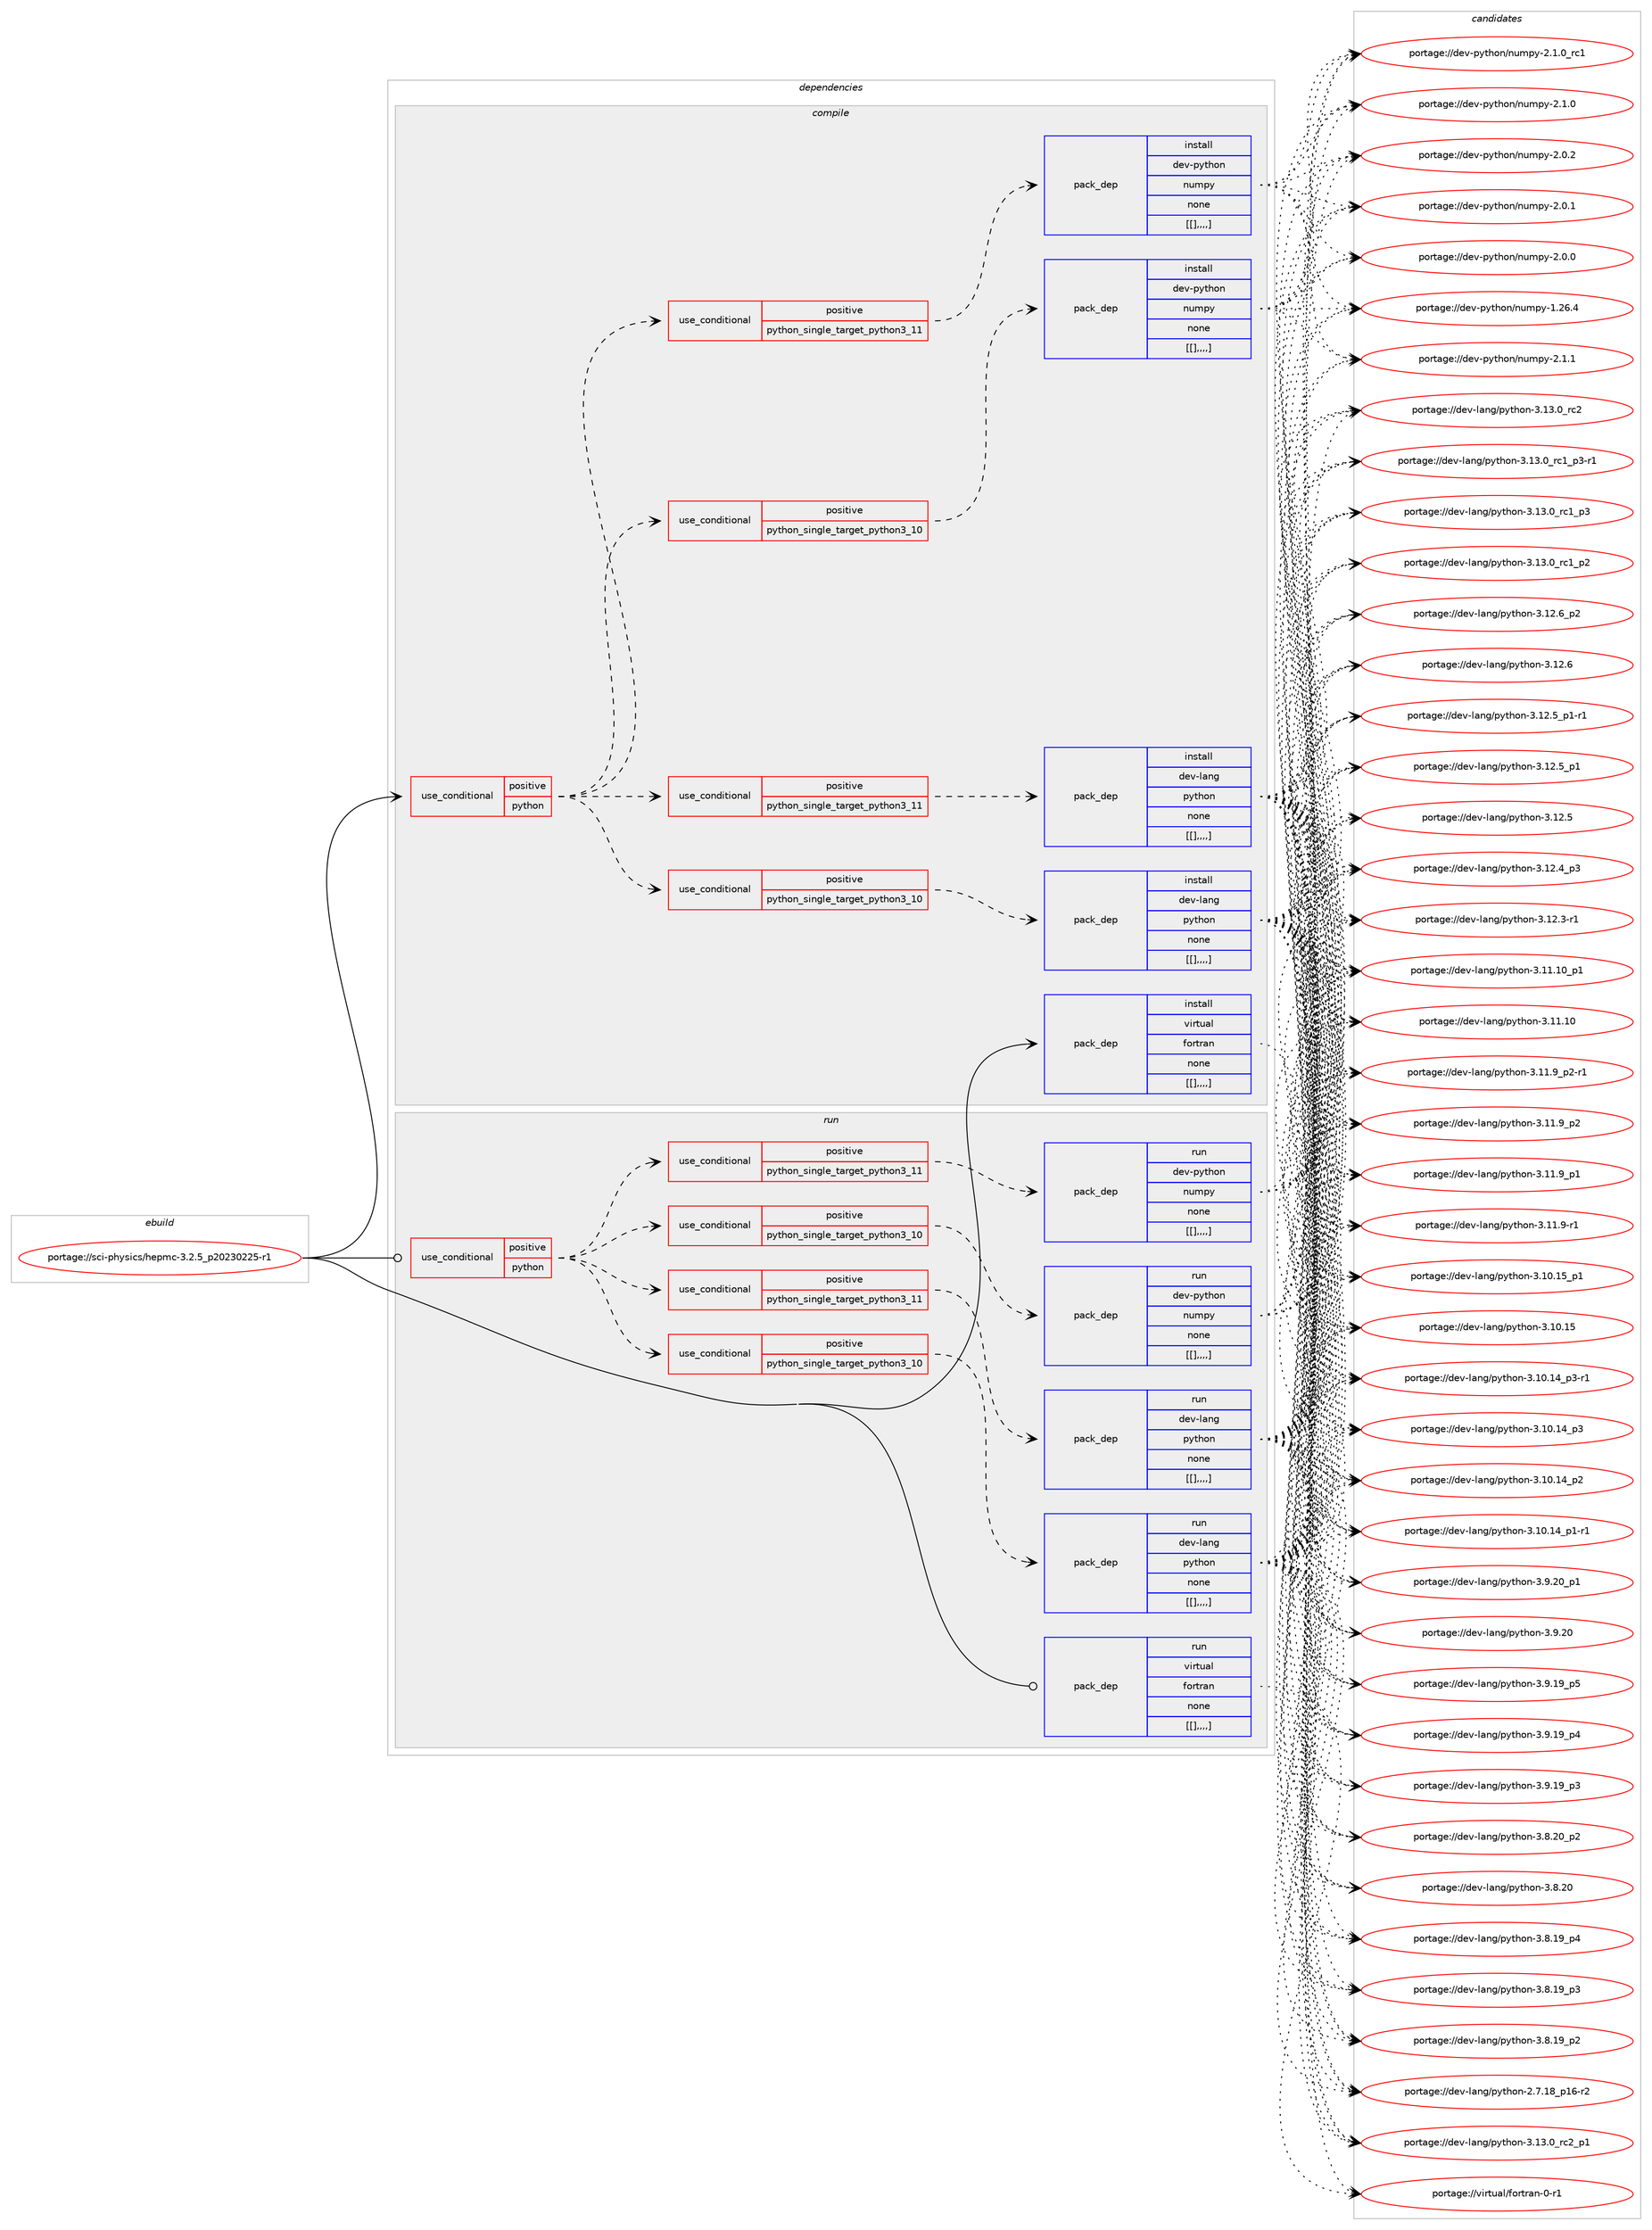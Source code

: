 digraph prolog {

# *************
# Graph options
# *************

newrank=true;
concentrate=true;
compound=true;
graph [rankdir=LR,fontname=Helvetica,fontsize=10,ranksep=1.5];#, ranksep=2.5, nodesep=0.2];
edge  [arrowhead=vee];
node  [fontname=Helvetica,fontsize=10];

# **********
# The ebuild
# **********

subgraph cluster_leftcol {
color=gray;
label=<<i>ebuild</i>>;
id [label="portage://sci-physics/hepmc-3.2.5_p20230225-r1", color=red, width=4, href="../sci-physics/hepmc-3.2.5_p20230225-r1.svg"];
}

# ****************
# The dependencies
# ****************

subgraph cluster_midcol {
color=gray;
label=<<i>dependencies</i>>;
subgraph cluster_compile {
fillcolor="#eeeeee";
style=filled;
label=<<i>compile</i>>;
subgraph cond112776 {
dependency420833 [label=<<TABLE BORDER="0" CELLBORDER="1" CELLSPACING="0" CELLPADDING="4"><TR><TD ROWSPAN="3" CELLPADDING="10">use_conditional</TD></TR><TR><TD>positive</TD></TR><TR><TD>python</TD></TR></TABLE>>, shape=none, color=red];
subgraph cond112777 {
dependency420834 [label=<<TABLE BORDER="0" CELLBORDER="1" CELLSPACING="0" CELLPADDING="4"><TR><TD ROWSPAN="3" CELLPADDING="10">use_conditional</TD></TR><TR><TD>positive</TD></TR><TR><TD>python_single_target_python3_10</TD></TR></TABLE>>, shape=none, color=red];
subgraph pack305135 {
dependency420835 [label=<<TABLE BORDER="0" CELLBORDER="1" CELLSPACING="0" CELLPADDING="4" WIDTH="220"><TR><TD ROWSPAN="6" CELLPADDING="30">pack_dep</TD></TR><TR><TD WIDTH="110">install</TD></TR><TR><TD>dev-lang</TD></TR><TR><TD>python</TD></TR><TR><TD>none</TD></TR><TR><TD>[[],,,,]</TD></TR></TABLE>>, shape=none, color=blue];
}
dependency420834:e -> dependency420835:w [weight=20,style="dashed",arrowhead="vee"];
}
dependency420833:e -> dependency420834:w [weight=20,style="dashed",arrowhead="vee"];
subgraph cond112778 {
dependency420836 [label=<<TABLE BORDER="0" CELLBORDER="1" CELLSPACING="0" CELLPADDING="4"><TR><TD ROWSPAN="3" CELLPADDING="10">use_conditional</TD></TR><TR><TD>positive</TD></TR><TR><TD>python_single_target_python3_11</TD></TR></TABLE>>, shape=none, color=red];
subgraph pack305136 {
dependency420837 [label=<<TABLE BORDER="0" CELLBORDER="1" CELLSPACING="0" CELLPADDING="4" WIDTH="220"><TR><TD ROWSPAN="6" CELLPADDING="30">pack_dep</TD></TR><TR><TD WIDTH="110">install</TD></TR><TR><TD>dev-lang</TD></TR><TR><TD>python</TD></TR><TR><TD>none</TD></TR><TR><TD>[[],,,,]</TD></TR></TABLE>>, shape=none, color=blue];
}
dependency420836:e -> dependency420837:w [weight=20,style="dashed",arrowhead="vee"];
}
dependency420833:e -> dependency420836:w [weight=20,style="dashed",arrowhead="vee"];
subgraph cond112779 {
dependency420838 [label=<<TABLE BORDER="0" CELLBORDER="1" CELLSPACING="0" CELLPADDING="4"><TR><TD ROWSPAN="3" CELLPADDING="10">use_conditional</TD></TR><TR><TD>positive</TD></TR><TR><TD>python_single_target_python3_10</TD></TR></TABLE>>, shape=none, color=red];
subgraph pack305137 {
dependency420839 [label=<<TABLE BORDER="0" CELLBORDER="1" CELLSPACING="0" CELLPADDING="4" WIDTH="220"><TR><TD ROWSPAN="6" CELLPADDING="30">pack_dep</TD></TR><TR><TD WIDTH="110">install</TD></TR><TR><TD>dev-python</TD></TR><TR><TD>numpy</TD></TR><TR><TD>none</TD></TR><TR><TD>[[],,,,]</TD></TR></TABLE>>, shape=none, color=blue];
}
dependency420838:e -> dependency420839:w [weight=20,style="dashed",arrowhead="vee"];
}
dependency420833:e -> dependency420838:w [weight=20,style="dashed",arrowhead="vee"];
subgraph cond112780 {
dependency420840 [label=<<TABLE BORDER="0" CELLBORDER="1" CELLSPACING="0" CELLPADDING="4"><TR><TD ROWSPAN="3" CELLPADDING="10">use_conditional</TD></TR><TR><TD>positive</TD></TR><TR><TD>python_single_target_python3_11</TD></TR></TABLE>>, shape=none, color=red];
subgraph pack305138 {
dependency420841 [label=<<TABLE BORDER="0" CELLBORDER="1" CELLSPACING="0" CELLPADDING="4" WIDTH="220"><TR><TD ROWSPAN="6" CELLPADDING="30">pack_dep</TD></TR><TR><TD WIDTH="110">install</TD></TR><TR><TD>dev-python</TD></TR><TR><TD>numpy</TD></TR><TR><TD>none</TD></TR><TR><TD>[[],,,,]</TD></TR></TABLE>>, shape=none, color=blue];
}
dependency420840:e -> dependency420841:w [weight=20,style="dashed",arrowhead="vee"];
}
dependency420833:e -> dependency420840:w [weight=20,style="dashed",arrowhead="vee"];
}
id:e -> dependency420833:w [weight=20,style="solid",arrowhead="vee"];
subgraph pack305139 {
dependency420842 [label=<<TABLE BORDER="0" CELLBORDER="1" CELLSPACING="0" CELLPADDING="4" WIDTH="220"><TR><TD ROWSPAN="6" CELLPADDING="30">pack_dep</TD></TR><TR><TD WIDTH="110">install</TD></TR><TR><TD>virtual</TD></TR><TR><TD>fortran</TD></TR><TR><TD>none</TD></TR><TR><TD>[[],,,,]</TD></TR></TABLE>>, shape=none, color=blue];
}
id:e -> dependency420842:w [weight=20,style="solid",arrowhead="vee"];
}
subgraph cluster_compileandrun {
fillcolor="#eeeeee";
style=filled;
label=<<i>compile and run</i>>;
}
subgraph cluster_run {
fillcolor="#eeeeee";
style=filled;
label=<<i>run</i>>;
subgraph cond112781 {
dependency420843 [label=<<TABLE BORDER="0" CELLBORDER="1" CELLSPACING="0" CELLPADDING="4"><TR><TD ROWSPAN="3" CELLPADDING="10">use_conditional</TD></TR><TR><TD>positive</TD></TR><TR><TD>python</TD></TR></TABLE>>, shape=none, color=red];
subgraph cond112782 {
dependency420844 [label=<<TABLE BORDER="0" CELLBORDER="1" CELLSPACING="0" CELLPADDING="4"><TR><TD ROWSPAN="3" CELLPADDING="10">use_conditional</TD></TR><TR><TD>positive</TD></TR><TR><TD>python_single_target_python3_10</TD></TR></TABLE>>, shape=none, color=red];
subgraph pack305140 {
dependency420845 [label=<<TABLE BORDER="0" CELLBORDER="1" CELLSPACING="0" CELLPADDING="4" WIDTH="220"><TR><TD ROWSPAN="6" CELLPADDING="30">pack_dep</TD></TR><TR><TD WIDTH="110">run</TD></TR><TR><TD>dev-lang</TD></TR><TR><TD>python</TD></TR><TR><TD>none</TD></TR><TR><TD>[[],,,,]</TD></TR></TABLE>>, shape=none, color=blue];
}
dependency420844:e -> dependency420845:w [weight=20,style="dashed",arrowhead="vee"];
}
dependency420843:e -> dependency420844:w [weight=20,style="dashed",arrowhead="vee"];
subgraph cond112783 {
dependency420846 [label=<<TABLE BORDER="0" CELLBORDER="1" CELLSPACING="0" CELLPADDING="4"><TR><TD ROWSPAN="3" CELLPADDING="10">use_conditional</TD></TR><TR><TD>positive</TD></TR><TR><TD>python_single_target_python3_11</TD></TR></TABLE>>, shape=none, color=red];
subgraph pack305141 {
dependency420847 [label=<<TABLE BORDER="0" CELLBORDER="1" CELLSPACING="0" CELLPADDING="4" WIDTH="220"><TR><TD ROWSPAN="6" CELLPADDING="30">pack_dep</TD></TR><TR><TD WIDTH="110">run</TD></TR><TR><TD>dev-lang</TD></TR><TR><TD>python</TD></TR><TR><TD>none</TD></TR><TR><TD>[[],,,,]</TD></TR></TABLE>>, shape=none, color=blue];
}
dependency420846:e -> dependency420847:w [weight=20,style="dashed",arrowhead="vee"];
}
dependency420843:e -> dependency420846:w [weight=20,style="dashed",arrowhead="vee"];
subgraph cond112784 {
dependency420848 [label=<<TABLE BORDER="0" CELLBORDER="1" CELLSPACING="0" CELLPADDING="4"><TR><TD ROWSPAN="3" CELLPADDING="10">use_conditional</TD></TR><TR><TD>positive</TD></TR><TR><TD>python_single_target_python3_10</TD></TR></TABLE>>, shape=none, color=red];
subgraph pack305142 {
dependency420849 [label=<<TABLE BORDER="0" CELLBORDER="1" CELLSPACING="0" CELLPADDING="4" WIDTH="220"><TR><TD ROWSPAN="6" CELLPADDING="30">pack_dep</TD></TR><TR><TD WIDTH="110">run</TD></TR><TR><TD>dev-python</TD></TR><TR><TD>numpy</TD></TR><TR><TD>none</TD></TR><TR><TD>[[],,,,]</TD></TR></TABLE>>, shape=none, color=blue];
}
dependency420848:e -> dependency420849:w [weight=20,style="dashed",arrowhead="vee"];
}
dependency420843:e -> dependency420848:w [weight=20,style="dashed",arrowhead="vee"];
subgraph cond112785 {
dependency420850 [label=<<TABLE BORDER="0" CELLBORDER="1" CELLSPACING="0" CELLPADDING="4"><TR><TD ROWSPAN="3" CELLPADDING="10">use_conditional</TD></TR><TR><TD>positive</TD></TR><TR><TD>python_single_target_python3_11</TD></TR></TABLE>>, shape=none, color=red];
subgraph pack305143 {
dependency420851 [label=<<TABLE BORDER="0" CELLBORDER="1" CELLSPACING="0" CELLPADDING="4" WIDTH="220"><TR><TD ROWSPAN="6" CELLPADDING="30">pack_dep</TD></TR><TR><TD WIDTH="110">run</TD></TR><TR><TD>dev-python</TD></TR><TR><TD>numpy</TD></TR><TR><TD>none</TD></TR><TR><TD>[[],,,,]</TD></TR></TABLE>>, shape=none, color=blue];
}
dependency420850:e -> dependency420851:w [weight=20,style="dashed",arrowhead="vee"];
}
dependency420843:e -> dependency420850:w [weight=20,style="dashed",arrowhead="vee"];
}
id:e -> dependency420843:w [weight=20,style="solid",arrowhead="odot"];
subgraph pack305144 {
dependency420852 [label=<<TABLE BORDER="0" CELLBORDER="1" CELLSPACING="0" CELLPADDING="4" WIDTH="220"><TR><TD ROWSPAN="6" CELLPADDING="30">pack_dep</TD></TR><TR><TD WIDTH="110">run</TD></TR><TR><TD>virtual</TD></TR><TR><TD>fortran</TD></TR><TR><TD>none</TD></TR><TR><TD>[[],,,,]</TD></TR></TABLE>>, shape=none, color=blue];
}
id:e -> dependency420852:w [weight=20,style="solid",arrowhead="odot"];
}
}

# **************
# The candidates
# **************

subgraph cluster_choices {
rank=same;
color=gray;
label=<<i>candidates</i>>;

subgraph choice305135 {
color=black;
nodesep=1;
choice100101118451089711010347112121116104111110455146495146489511499509511249 [label="portage://dev-lang/python-3.13.0_rc2_p1", color=red, width=4,href="../dev-lang/python-3.13.0_rc2_p1.svg"];
choice10010111845108971101034711212111610411111045514649514648951149950 [label="portage://dev-lang/python-3.13.0_rc2", color=red, width=4,href="../dev-lang/python-3.13.0_rc2.svg"];
choice1001011184510897110103471121211161041111104551464951464895114994995112514511449 [label="portage://dev-lang/python-3.13.0_rc1_p3-r1", color=red, width=4,href="../dev-lang/python-3.13.0_rc1_p3-r1.svg"];
choice100101118451089711010347112121116104111110455146495146489511499499511251 [label="portage://dev-lang/python-3.13.0_rc1_p3", color=red, width=4,href="../dev-lang/python-3.13.0_rc1_p3.svg"];
choice100101118451089711010347112121116104111110455146495146489511499499511250 [label="portage://dev-lang/python-3.13.0_rc1_p2", color=red, width=4,href="../dev-lang/python-3.13.0_rc1_p2.svg"];
choice100101118451089711010347112121116104111110455146495046549511250 [label="portage://dev-lang/python-3.12.6_p2", color=red, width=4,href="../dev-lang/python-3.12.6_p2.svg"];
choice10010111845108971101034711212111610411111045514649504654 [label="portage://dev-lang/python-3.12.6", color=red, width=4,href="../dev-lang/python-3.12.6.svg"];
choice1001011184510897110103471121211161041111104551464950465395112494511449 [label="portage://dev-lang/python-3.12.5_p1-r1", color=red, width=4,href="../dev-lang/python-3.12.5_p1-r1.svg"];
choice100101118451089711010347112121116104111110455146495046539511249 [label="portage://dev-lang/python-3.12.5_p1", color=red, width=4,href="../dev-lang/python-3.12.5_p1.svg"];
choice10010111845108971101034711212111610411111045514649504653 [label="portage://dev-lang/python-3.12.5", color=red, width=4,href="../dev-lang/python-3.12.5.svg"];
choice100101118451089711010347112121116104111110455146495046529511251 [label="portage://dev-lang/python-3.12.4_p3", color=red, width=4,href="../dev-lang/python-3.12.4_p3.svg"];
choice100101118451089711010347112121116104111110455146495046514511449 [label="portage://dev-lang/python-3.12.3-r1", color=red, width=4,href="../dev-lang/python-3.12.3-r1.svg"];
choice10010111845108971101034711212111610411111045514649494649489511249 [label="portage://dev-lang/python-3.11.10_p1", color=red, width=4,href="../dev-lang/python-3.11.10_p1.svg"];
choice1001011184510897110103471121211161041111104551464949464948 [label="portage://dev-lang/python-3.11.10", color=red, width=4,href="../dev-lang/python-3.11.10.svg"];
choice1001011184510897110103471121211161041111104551464949465795112504511449 [label="portage://dev-lang/python-3.11.9_p2-r1", color=red, width=4,href="../dev-lang/python-3.11.9_p2-r1.svg"];
choice100101118451089711010347112121116104111110455146494946579511250 [label="portage://dev-lang/python-3.11.9_p2", color=red, width=4,href="../dev-lang/python-3.11.9_p2.svg"];
choice100101118451089711010347112121116104111110455146494946579511249 [label="portage://dev-lang/python-3.11.9_p1", color=red, width=4,href="../dev-lang/python-3.11.9_p1.svg"];
choice100101118451089711010347112121116104111110455146494946574511449 [label="portage://dev-lang/python-3.11.9-r1", color=red, width=4,href="../dev-lang/python-3.11.9-r1.svg"];
choice10010111845108971101034711212111610411111045514649484649539511249 [label="portage://dev-lang/python-3.10.15_p1", color=red, width=4,href="../dev-lang/python-3.10.15_p1.svg"];
choice1001011184510897110103471121211161041111104551464948464953 [label="portage://dev-lang/python-3.10.15", color=red, width=4,href="../dev-lang/python-3.10.15.svg"];
choice100101118451089711010347112121116104111110455146494846495295112514511449 [label="portage://dev-lang/python-3.10.14_p3-r1", color=red, width=4,href="../dev-lang/python-3.10.14_p3-r1.svg"];
choice10010111845108971101034711212111610411111045514649484649529511251 [label="portage://dev-lang/python-3.10.14_p3", color=red, width=4,href="../dev-lang/python-3.10.14_p3.svg"];
choice10010111845108971101034711212111610411111045514649484649529511250 [label="portage://dev-lang/python-3.10.14_p2", color=red, width=4,href="../dev-lang/python-3.10.14_p2.svg"];
choice100101118451089711010347112121116104111110455146494846495295112494511449 [label="portage://dev-lang/python-3.10.14_p1-r1", color=red, width=4,href="../dev-lang/python-3.10.14_p1-r1.svg"];
choice100101118451089711010347112121116104111110455146574650489511249 [label="portage://dev-lang/python-3.9.20_p1", color=red, width=4,href="../dev-lang/python-3.9.20_p1.svg"];
choice10010111845108971101034711212111610411111045514657465048 [label="portage://dev-lang/python-3.9.20", color=red, width=4,href="../dev-lang/python-3.9.20.svg"];
choice100101118451089711010347112121116104111110455146574649579511253 [label="portage://dev-lang/python-3.9.19_p5", color=red, width=4,href="../dev-lang/python-3.9.19_p5.svg"];
choice100101118451089711010347112121116104111110455146574649579511252 [label="portage://dev-lang/python-3.9.19_p4", color=red, width=4,href="../dev-lang/python-3.9.19_p4.svg"];
choice100101118451089711010347112121116104111110455146574649579511251 [label="portage://dev-lang/python-3.9.19_p3", color=red, width=4,href="../dev-lang/python-3.9.19_p3.svg"];
choice100101118451089711010347112121116104111110455146564650489511250 [label="portage://dev-lang/python-3.8.20_p2", color=red, width=4,href="../dev-lang/python-3.8.20_p2.svg"];
choice10010111845108971101034711212111610411111045514656465048 [label="portage://dev-lang/python-3.8.20", color=red, width=4,href="../dev-lang/python-3.8.20.svg"];
choice100101118451089711010347112121116104111110455146564649579511252 [label="portage://dev-lang/python-3.8.19_p4", color=red, width=4,href="../dev-lang/python-3.8.19_p4.svg"];
choice100101118451089711010347112121116104111110455146564649579511251 [label="portage://dev-lang/python-3.8.19_p3", color=red, width=4,href="../dev-lang/python-3.8.19_p3.svg"];
choice100101118451089711010347112121116104111110455146564649579511250 [label="portage://dev-lang/python-3.8.19_p2", color=red, width=4,href="../dev-lang/python-3.8.19_p2.svg"];
choice100101118451089711010347112121116104111110455046554649569511249544511450 [label="portage://dev-lang/python-2.7.18_p16-r2", color=red, width=4,href="../dev-lang/python-2.7.18_p16-r2.svg"];
dependency420835:e -> choice100101118451089711010347112121116104111110455146495146489511499509511249:w [style=dotted,weight="100"];
dependency420835:e -> choice10010111845108971101034711212111610411111045514649514648951149950:w [style=dotted,weight="100"];
dependency420835:e -> choice1001011184510897110103471121211161041111104551464951464895114994995112514511449:w [style=dotted,weight="100"];
dependency420835:e -> choice100101118451089711010347112121116104111110455146495146489511499499511251:w [style=dotted,weight="100"];
dependency420835:e -> choice100101118451089711010347112121116104111110455146495146489511499499511250:w [style=dotted,weight="100"];
dependency420835:e -> choice100101118451089711010347112121116104111110455146495046549511250:w [style=dotted,weight="100"];
dependency420835:e -> choice10010111845108971101034711212111610411111045514649504654:w [style=dotted,weight="100"];
dependency420835:e -> choice1001011184510897110103471121211161041111104551464950465395112494511449:w [style=dotted,weight="100"];
dependency420835:e -> choice100101118451089711010347112121116104111110455146495046539511249:w [style=dotted,weight="100"];
dependency420835:e -> choice10010111845108971101034711212111610411111045514649504653:w [style=dotted,weight="100"];
dependency420835:e -> choice100101118451089711010347112121116104111110455146495046529511251:w [style=dotted,weight="100"];
dependency420835:e -> choice100101118451089711010347112121116104111110455146495046514511449:w [style=dotted,weight="100"];
dependency420835:e -> choice10010111845108971101034711212111610411111045514649494649489511249:w [style=dotted,weight="100"];
dependency420835:e -> choice1001011184510897110103471121211161041111104551464949464948:w [style=dotted,weight="100"];
dependency420835:e -> choice1001011184510897110103471121211161041111104551464949465795112504511449:w [style=dotted,weight="100"];
dependency420835:e -> choice100101118451089711010347112121116104111110455146494946579511250:w [style=dotted,weight="100"];
dependency420835:e -> choice100101118451089711010347112121116104111110455146494946579511249:w [style=dotted,weight="100"];
dependency420835:e -> choice100101118451089711010347112121116104111110455146494946574511449:w [style=dotted,weight="100"];
dependency420835:e -> choice10010111845108971101034711212111610411111045514649484649539511249:w [style=dotted,weight="100"];
dependency420835:e -> choice1001011184510897110103471121211161041111104551464948464953:w [style=dotted,weight="100"];
dependency420835:e -> choice100101118451089711010347112121116104111110455146494846495295112514511449:w [style=dotted,weight="100"];
dependency420835:e -> choice10010111845108971101034711212111610411111045514649484649529511251:w [style=dotted,weight="100"];
dependency420835:e -> choice10010111845108971101034711212111610411111045514649484649529511250:w [style=dotted,weight="100"];
dependency420835:e -> choice100101118451089711010347112121116104111110455146494846495295112494511449:w [style=dotted,weight="100"];
dependency420835:e -> choice100101118451089711010347112121116104111110455146574650489511249:w [style=dotted,weight="100"];
dependency420835:e -> choice10010111845108971101034711212111610411111045514657465048:w [style=dotted,weight="100"];
dependency420835:e -> choice100101118451089711010347112121116104111110455146574649579511253:w [style=dotted,weight="100"];
dependency420835:e -> choice100101118451089711010347112121116104111110455146574649579511252:w [style=dotted,weight="100"];
dependency420835:e -> choice100101118451089711010347112121116104111110455146574649579511251:w [style=dotted,weight="100"];
dependency420835:e -> choice100101118451089711010347112121116104111110455146564650489511250:w [style=dotted,weight="100"];
dependency420835:e -> choice10010111845108971101034711212111610411111045514656465048:w [style=dotted,weight="100"];
dependency420835:e -> choice100101118451089711010347112121116104111110455146564649579511252:w [style=dotted,weight="100"];
dependency420835:e -> choice100101118451089711010347112121116104111110455146564649579511251:w [style=dotted,weight="100"];
dependency420835:e -> choice100101118451089711010347112121116104111110455146564649579511250:w [style=dotted,weight="100"];
dependency420835:e -> choice100101118451089711010347112121116104111110455046554649569511249544511450:w [style=dotted,weight="100"];
}
subgraph choice305136 {
color=black;
nodesep=1;
choice100101118451089711010347112121116104111110455146495146489511499509511249 [label="portage://dev-lang/python-3.13.0_rc2_p1", color=red, width=4,href="../dev-lang/python-3.13.0_rc2_p1.svg"];
choice10010111845108971101034711212111610411111045514649514648951149950 [label="portage://dev-lang/python-3.13.0_rc2", color=red, width=4,href="../dev-lang/python-3.13.0_rc2.svg"];
choice1001011184510897110103471121211161041111104551464951464895114994995112514511449 [label="portage://dev-lang/python-3.13.0_rc1_p3-r1", color=red, width=4,href="../dev-lang/python-3.13.0_rc1_p3-r1.svg"];
choice100101118451089711010347112121116104111110455146495146489511499499511251 [label="portage://dev-lang/python-3.13.0_rc1_p3", color=red, width=4,href="../dev-lang/python-3.13.0_rc1_p3.svg"];
choice100101118451089711010347112121116104111110455146495146489511499499511250 [label="portage://dev-lang/python-3.13.0_rc1_p2", color=red, width=4,href="../dev-lang/python-3.13.0_rc1_p2.svg"];
choice100101118451089711010347112121116104111110455146495046549511250 [label="portage://dev-lang/python-3.12.6_p2", color=red, width=4,href="../dev-lang/python-3.12.6_p2.svg"];
choice10010111845108971101034711212111610411111045514649504654 [label="portage://dev-lang/python-3.12.6", color=red, width=4,href="../dev-lang/python-3.12.6.svg"];
choice1001011184510897110103471121211161041111104551464950465395112494511449 [label="portage://dev-lang/python-3.12.5_p1-r1", color=red, width=4,href="../dev-lang/python-3.12.5_p1-r1.svg"];
choice100101118451089711010347112121116104111110455146495046539511249 [label="portage://dev-lang/python-3.12.5_p1", color=red, width=4,href="../dev-lang/python-3.12.5_p1.svg"];
choice10010111845108971101034711212111610411111045514649504653 [label="portage://dev-lang/python-3.12.5", color=red, width=4,href="../dev-lang/python-3.12.5.svg"];
choice100101118451089711010347112121116104111110455146495046529511251 [label="portage://dev-lang/python-3.12.4_p3", color=red, width=4,href="../dev-lang/python-3.12.4_p3.svg"];
choice100101118451089711010347112121116104111110455146495046514511449 [label="portage://dev-lang/python-3.12.3-r1", color=red, width=4,href="../dev-lang/python-3.12.3-r1.svg"];
choice10010111845108971101034711212111610411111045514649494649489511249 [label="portage://dev-lang/python-3.11.10_p1", color=red, width=4,href="../dev-lang/python-3.11.10_p1.svg"];
choice1001011184510897110103471121211161041111104551464949464948 [label="portage://dev-lang/python-3.11.10", color=red, width=4,href="../dev-lang/python-3.11.10.svg"];
choice1001011184510897110103471121211161041111104551464949465795112504511449 [label="portage://dev-lang/python-3.11.9_p2-r1", color=red, width=4,href="../dev-lang/python-3.11.9_p2-r1.svg"];
choice100101118451089711010347112121116104111110455146494946579511250 [label="portage://dev-lang/python-3.11.9_p2", color=red, width=4,href="../dev-lang/python-3.11.9_p2.svg"];
choice100101118451089711010347112121116104111110455146494946579511249 [label="portage://dev-lang/python-3.11.9_p1", color=red, width=4,href="../dev-lang/python-3.11.9_p1.svg"];
choice100101118451089711010347112121116104111110455146494946574511449 [label="portage://dev-lang/python-3.11.9-r1", color=red, width=4,href="../dev-lang/python-3.11.9-r1.svg"];
choice10010111845108971101034711212111610411111045514649484649539511249 [label="portage://dev-lang/python-3.10.15_p1", color=red, width=4,href="../dev-lang/python-3.10.15_p1.svg"];
choice1001011184510897110103471121211161041111104551464948464953 [label="portage://dev-lang/python-3.10.15", color=red, width=4,href="../dev-lang/python-3.10.15.svg"];
choice100101118451089711010347112121116104111110455146494846495295112514511449 [label="portage://dev-lang/python-3.10.14_p3-r1", color=red, width=4,href="../dev-lang/python-3.10.14_p3-r1.svg"];
choice10010111845108971101034711212111610411111045514649484649529511251 [label="portage://dev-lang/python-3.10.14_p3", color=red, width=4,href="../dev-lang/python-3.10.14_p3.svg"];
choice10010111845108971101034711212111610411111045514649484649529511250 [label="portage://dev-lang/python-3.10.14_p2", color=red, width=4,href="../dev-lang/python-3.10.14_p2.svg"];
choice100101118451089711010347112121116104111110455146494846495295112494511449 [label="portage://dev-lang/python-3.10.14_p1-r1", color=red, width=4,href="../dev-lang/python-3.10.14_p1-r1.svg"];
choice100101118451089711010347112121116104111110455146574650489511249 [label="portage://dev-lang/python-3.9.20_p1", color=red, width=4,href="../dev-lang/python-3.9.20_p1.svg"];
choice10010111845108971101034711212111610411111045514657465048 [label="portage://dev-lang/python-3.9.20", color=red, width=4,href="../dev-lang/python-3.9.20.svg"];
choice100101118451089711010347112121116104111110455146574649579511253 [label="portage://dev-lang/python-3.9.19_p5", color=red, width=4,href="../dev-lang/python-3.9.19_p5.svg"];
choice100101118451089711010347112121116104111110455146574649579511252 [label="portage://dev-lang/python-3.9.19_p4", color=red, width=4,href="../dev-lang/python-3.9.19_p4.svg"];
choice100101118451089711010347112121116104111110455146574649579511251 [label="portage://dev-lang/python-3.9.19_p3", color=red, width=4,href="../dev-lang/python-3.9.19_p3.svg"];
choice100101118451089711010347112121116104111110455146564650489511250 [label="portage://dev-lang/python-3.8.20_p2", color=red, width=4,href="../dev-lang/python-3.8.20_p2.svg"];
choice10010111845108971101034711212111610411111045514656465048 [label="portage://dev-lang/python-3.8.20", color=red, width=4,href="../dev-lang/python-3.8.20.svg"];
choice100101118451089711010347112121116104111110455146564649579511252 [label="portage://dev-lang/python-3.8.19_p4", color=red, width=4,href="../dev-lang/python-3.8.19_p4.svg"];
choice100101118451089711010347112121116104111110455146564649579511251 [label="portage://dev-lang/python-3.8.19_p3", color=red, width=4,href="../dev-lang/python-3.8.19_p3.svg"];
choice100101118451089711010347112121116104111110455146564649579511250 [label="portage://dev-lang/python-3.8.19_p2", color=red, width=4,href="../dev-lang/python-3.8.19_p2.svg"];
choice100101118451089711010347112121116104111110455046554649569511249544511450 [label="portage://dev-lang/python-2.7.18_p16-r2", color=red, width=4,href="../dev-lang/python-2.7.18_p16-r2.svg"];
dependency420837:e -> choice100101118451089711010347112121116104111110455146495146489511499509511249:w [style=dotted,weight="100"];
dependency420837:e -> choice10010111845108971101034711212111610411111045514649514648951149950:w [style=dotted,weight="100"];
dependency420837:e -> choice1001011184510897110103471121211161041111104551464951464895114994995112514511449:w [style=dotted,weight="100"];
dependency420837:e -> choice100101118451089711010347112121116104111110455146495146489511499499511251:w [style=dotted,weight="100"];
dependency420837:e -> choice100101118451089711010347112121116104111110455146495146489511499499511250:w [style=dotted,weight="100"];
dependency420837:e -> choice100101118451089711010347112121116104111110455146495046549511250:w [style=dotted,weight="100"];
dependency420837:e -> choice10010111845108971101034711212111610411111045514649504654:w [style=dotted,weight="100"];
dependency420837:e -> choice1001011184510897110103471121211161041111104551464950465395112494511449:w [style=dotted,weight="100"];
dependency420837:e -> choice100101118451089711010347112121116104111110455146495046539511249:w [style=dotted,weight="100"];
dependency420837:e -> choice10010111845108971101034711212111610411111045514649504653:w [style=dotted,weight="100"];
dependency420837:e -> choice100101118451089711010347112121116104111110455146495046529511251:w [style=dotted,weight="100"];
dependency420837:e -> choice100101118451089711010347112121116104111110455146495046514511449:w [style=dotted,weight="100"];
dependency420837:e -> choice10010111845108971101034711212111610411111045514649494649489511249:w [style=dotted,weight="100"];
dependency420837:e -> choice1001011184510897110103471121211161041111104551464949464948:w [style=dotted,weight="100"];
dependency420837:e -> choice1001011184510897110103471121211161041111104551464949465795112504511449:w [style=dotted,weight="100"];
dependency420837:e -> choice100101118451089711010347112121116104111110455146494946579511250:w [style=dotted,weight="100"];
dependency420837:e -> choice100101118451089711010347112121116104111110455146494946579511249:w [style=dotted,weight="100"];
dependency420837:e -> choice100101118451089711010347112121116104111110455146494946574511449:w [style=dotted,weight="100"];
dependency420837:e -> choice10010111845108971101034711212111610411111045514649484649539511249:w [style=dotted,weight="100"];
dependency420837:e -> choice1001011184510897110103471121211161041111104551464948464953:w [style=dotted,weight="100"];
dependency420837:e -> choice100101118451089711010347112121116104111110455146494846495295112514511449:w [style=dotted,weight="100"];
dependency420837:e -> choice10010111845108971101034711212111610411111045514649484649529511251:w [style=dotted,weight="100"];
dependency420837:e -> choice10010111845108971101034711212111610411111045514649484649529511250:w [style=dotted,weight="100"];
dependency420837:e -> choice100101118451089711010347112121116104111110455146494846495295112494511449:w [style=dotted,weight="100"];
dependency420837:e -> choice100101118451089711010347112121116104111110455146574650489511249:w [style=dotted,weight="100"];
dependency420837:e -> choice10010111845108971101034711212111610411111045514657465048:w [style=dotted,weight="100"];
dependency420837:e -> choice100101118451089711010347112121116104111110455146574649579511253:w [style=dotted,weight="100"];
dependency420837:e -> choice100101118451089711010347112121116104111110455146574649579511252:w [style=dotted,weight="100"];
dependency420837:e -> choice100101118451089711010347112121116104111110455146574649579511251:w [style=dotted,weight="100"];
dependency420837:e -> choice100101118451089711010347112121116104111110455146564650489511250:w [style=dotted,weight="100"];
dependency420837:e -> choice10010111845108971101034711212111610411111045514656465048:w [style=dotted,weight="100"];
dependency420837:e -> choice100101118451089711010347112121116104111110455146564649579511252:w [style=dotted,weight="100"];
dependency420837:e -> choice100101118451089711010347112121116104111110455146564649579511251:w [style=dotted,weight="100"];
dependency420837:e -> choice100101118451089711010347112121116104111110455146564649579511250:w [style=dotted,weight="100"];
dependency420837:e -> choice100101118451089711010347112121116104111110455046554649569511249544511450:w [style=dotted,weight="100"];
}
subgraph choice305137 {
color=black;
nodesep=1;
choice1001011184511212111610411111047110117109112121455046494649 [label="portage://dev-python/numpy-2.1.1", color=red, width=4,href="../dev-python/numpy-2.1.1.svg"];
choice1001011184511212111610411111047110117109112121455046494648951149949 [label="portage://dev-python/numpy-2.1.0_rc1", color=red, width=4,href="../dev-python/numpy-2.1.0_rc1.svg"];
choice1001011184511212111610411111047110117109112121455046494648 [label="portage://dev-python/numpy-2.1.0", color=red, width=4,href="../dev-python/numpy-2.1.0.svg"];
choice1001011184511212111610411111047110117109112121455046484650 [label="portage://dev-python/numpy-2.0.2", color=red, width=4,href="../dev-python/numpy-2.0.2.svg"];
choice1001011184511212111610411111047110117109112121455046484649 [label="portage://dev-python/numpy-2.0.1", color=red, width=4,href="../dev-python/numpy-2.0.1.svg"];
choice1001011184511212111610411111047110117109112121455046484648 [label="portage://dev-python/numpy-2.0.0", color=red, width=4,href="../dev-python/numpy-2.0.0.svg"];
choice100101118451121211161041111104711011710911212145494650544652 [label="portage://dev-python/numpy-1.26.4", color=red, width=4,href="../dev-python/numpy-1.26.4.svg"];
dependency420839:e -> choice1001011184511212111610411111047110117109112121455046494649:w [style=dotted,weight="100"];
dependency420839:e -> choice1001011184511212111610411111047110117109112121455046494648951149949:w [style=dotted,weight="100"];
dependency420839:e -> choice1001011184511212111610411111047110117109112121455046494648:w [style=dotted,weight="100"];
dependency420839:e -> choice1001011184511212111610411111047110117109112121455046484650:w [style=dotted,weight="100"];
dependency420839:e -> choice1001011184511212111610411111047110117109112121455046484649:w [style=dotted,weight="100"];
dependency420839:e -> choice1001011184511212111610411111047110117109112121455046484648:w [style=dotted,weight="100"];
dependency420839:e -> choice100101118451121211161041111104711011710911212145494650544652:w [style=dotted,weight="100"];
}
subgraph choice305138 {
color=black;
nodesep=1;
choice1001011184511212111610411111047110117109112121455046494649 [label="portage://dev-python/numpy-2.1.1", color=red, width=4,href="../dev-python/numpy-2.1.1.svg"];
choice1001011184511212111610411111047110117109112121455046494648951149949 [label="portage://dev-python/numpy-2.1.0_rc1", color=red, width=4,href="../dev-python/numpy-2.1.0_rc1.svg"];
choice1001011184511212111610411111047110117109112121455046494648 [label="portage://dev-python/numpy-2.1.0", color=red, width=4,href="../dev-python/numpy-2.1.0.svg"];
choice1001011184511212111610411111047110117109112121455046484650 [label="portage://dev-python/numpy-2.0.2", color=red, width=4,href="../dev-python/numpy-2.0.2.svg"];
choice1001011184511212111610411111047110117109112121455046484649 [label="portage://dev-python/numpy-2.0.1", color=red, width=4,href="../dev-python/numpy-2.0.1.svg"];
choice1001011184511212111610411111047110117109112121455046484648 [label="portage://dev-python/numpy-2.0.0", color=red, width=4,href="../dev-python/numpy-2.0.0.svg"];
choice100101118451121211161041111104711011710911212145494650544652 [label="portage://dev-python/numpy-1.26.4", color=red, width=4,href="../dev-python/numpy-1.26.4.svg"];
dependency420841:e -> choice1001011184511212111610411111047110117109112121455046494649:w [style=dotted,weight="100"];
dependency420841:e -> choice1001011184511212111610411111047110117109112121455046494648951149949:w [style=dotted,weight="100"];
dependency420841:e -> choice1001011184511212111610411111047110117109112121455046494648:w [style=dotted,weight="100"];
dependency420841:e -> choice1001011184511212111610411111047110117109112121455046484650:w [style=dotted,weight="100"];
dependency420841:e -> choice1001011184511212111610411111047110117109112121455046484649:w [style=dotted,weight="100"];
dependency420841:e -> choice1001011184511212111610411111047110117109112121455046484648:w [style=dotted,weight="100"];
dependency420841:e -> choice100101118451121211161041111104711011710911212145494650544652:w [style=dotted,weight="100"];
}
subgraph choice305139 {
color=black;
nodesep=1;
choice11810511411611797108471021111141161149711045484511449 [label="portage://virtual/fortran-0-r1", color=red, width=4,href="../virtual/fortran-0-r1.svg"];
dependency420842:e -> choice11810511411611797108471021111141161149711045484511449:w [style=dotted,weight="100"];
}
subgraph choice305140 {
color=black;
nodesep=1;
choice100101118451089711010347112121116104111110455146495146489511499509511249 [label="portage://dev-lang/python-3.13.0_rc2_p1", color=red, width=4,href="../dev-lang/python-3.13.0_rc2_p1.svg"];
choice10010111845108971101034711212111610411111045514649514648951149950 [label="portage://dev-lang/python-3.13.0_rc2", color=red, width=4,href="../dev-lang/python-3.13.0_rc2.svg"];
choice1001011184510897110103471121211161041111104551464951464895114994995112514511449 [label="portage://dev-lang/python-3.13.0_rc1_p3-r1", color=red, width=4,href="../dev-lang/python-3.13.0_rc1_p3-r1.svg"];
choice100101118451089711010347112121116104111110455146495146489511499499511251 [label="portage://dev-lang/python-3.13.0_rc1_p3", color=red, width=4,href="../dev-lang/python-3.13.0_rc1_p3.svg"];
choice100101118451089711010347112121116104111110455146495146489511499499511250 [label="portage://dev-lang/python-3.13.0_rc1_p2", color=red, width=4,href="../dev-lang/python-3.13.0_rc1_p2.svg"];
choice100101118451089711010347112121116104111110455146495046549511250 [label="portage://dev-lang/python-3.12.6_p2", color=red, width=4,href="../dev-lang/python-3.12.6_p2.svg"];
choice10010111845108971101034711212111610411111045514649504654 [label="portage://dev-lang/python-3.12.6", color=red, width=4,href="../dev-lang/python-3.12.6.svg"];
choice1001011184510897110103471121211161041111104551464950465395112494511449 [label="portage://dev-lang/python-3.12.5_p1-r1", color=red, width=4,href="../dev-lang/python-3.12.5_p1-r1.svg"];
choice100101118451089711010347112121116104111110455146495046539511249 [label="portage://dev-lang/python-3.12.5_p1", color=red, width=4,href="../dev-lang/python-3.12.5_p1.svg"];
choice10010111845108971101034711212111610411111045514649504653 [label="portage://dev-lang/python-3.12.5", color=red, width=4,href="../dev-lang/python-3.12.5.svg"];
choice100101118451089711010347112121116104111110455146495046529511251 [label="portage://dev-lang/python-3.12.4_p3", color=red, width=4,href="../dev-lang/python-3.12.4_p3.svg"];
choice100101118451089711010347112121116104111110455146495046514511449 [label="portage://dev-lang/python-3.12.3-r1", color=red, width=4,href="../dev-lang/python-3.12.3-r1.svg"];
choice10010111845108971101034711212111610411111045514649494649489511249 [label="portage://dev-lang/python-3.11.10_p1", color=red, width=4,href="../dev-lang/python-3.11.10_p1.svg"];
choice1001011184510897110103471121211161041111104551464949464948 [label="portage://dev-lang/python-3.11.10", color=red, width=4,href="../dev-lang/python-3.11.10.svg"];
choice1001011184510897110103471121211161041111104551464949465795112504511449 [label="portage://dev-lang/python-3.11.9_p2-r1", color=red, width=4,href="../dev-lang/python-3.11.9_p2-r1.svg"];
choice100101118451089711010347112121116104111110455146494946579511250 [label="portage://dev-lang/python-3.11.9_p2", color=red, width=4,href="../dev-lang/python-3.11.9_p2.svg"];
choice100101118451089711010347112121116104111110455146494946579511249 [label="portage://dev-lang/python-3.11.9_p1", color=red, width=4,href="../dev-lang/python-3.11.9_p1.svg"];
choice100101118451089711010347112121116104111110455146494946574511449 [label="portage://dev-lang/python-3.11.9-r1", color=red, width=4,href="../dev-lang/python-3.11.9-r1.svg"];
choice10010111845108971101034711212111610411111045514649484649539511249 [label="portage://dev-lang/python-3.10.15_p1", color=red, width=4,href="../dev-lang/python-3.10.15_p1.svg"];
choice1001011184510897110103471121211161041111104551464948464953 [label="portage://dev-lang/python-3.10.15", color=red, width=4,href="../dev-lang/python-3.10.15.svg"];
choice100101118451089711010347112121116104111110455146494846495295112514511449 [label="portage://dev-lang/python-3.10.14_p3-r1", color=red, width=4,href="../dev-lang/python-3.10.14_p3-r1.svg"];
choice10010111845108971101034711212111610411111045514649484649529511251 [label="portage://dev-lang/python-3.10.14_p3", color=red, width=4,href="../dev-lang/python-3.10.14_p3.svg"];
choice10010111845108971101034711212111610411111045514649484649529511250 [label="portage://dev-lang/python-3.10.14_p2", color=red, width=4,href="../dev-lang/python-3.10.14_p2.svg"];
choice100101118451089711010347112121116104111110455146494846495295112494511449 [label="portage://dev-lang/python-3.10.14_p1-r1", color=red, width=4,href="../dev-lang/python-3.10.14_p1-r1.svg"];
choice100101118451089711010347112121116104111110455146574650489511249 [label="portage://dev-lang/python-3.9.20_p1", color=red, width=4,href="../dev-lang/python-3.9.20_p1.svg"];
choice10010111845108971101034711212111610411111045514657465048 [label="portage://dev-lang/python-3.9.20", color=red, width=4,href="../dev-lang/python-3.9.20.svg"];
choice100101118451089711010347112121116104111110455146574649579511253 [label="portage://dev-lang/python-3.9.19_p5", color=red, width=4,href="../dev-lang/python-3.9.19_p5.svg"];
choice100101118451089711010347112121116104111110455146574649579511252 [label="portage://dev-lang/python-3.9.19_p4", color=red, width=4,href="../dev-lang/python-3.9.19_p4.svg"];
choice100101118451089711010347112121116104111110455146574649579511251 [label="portage://dev-lang/python-3.9.19_p3", color=red, width=4,href="../dev-lang/python-3.9.19_p3.svg"];
choice100101118451089711010347112121116104111110455146564650489511250 [label="portage://dev-lang/python-3.8.20_p2", color=red, width=4,href="../dev-lang/python-3.8.20_p2.svg"];
choice10010111845108971101034711212111610411111045514656465048 [label="portage://dev-lang/python-3.8.20", color=red, width=4,href="../dev-lang/python-3.8.20.svg"];
choice100101118451089711010347112121116104111110455146564649579511252 [label="portage://dev-lang/python-3.8.19_p4", color=red, width=4,href="../dev-lang/python-3.8.19_p4.svg"];
choice100101118451089711010347112121116104111110455146564649579511251 [label="portage://dev-lang/python-3.8.19_p3", color=red, width=4,href="../dev-lang/python-3.8.19_p3.svg"];
choice100101118451089711010347112121116104111110455146564649579511250 [label="portage://dev-lang/python-3.8.19_p2", color=red, width=4,href="../dev-lang/python-3.8.19_p2.svg"];
choice100101118451089711010347112121116104111110455046554649569511249544511450 [label="portage://dev-lang/python-2.7.18_p16-r2", color=red, width=4,href="../dev-lang/python-2.7.18_p16-r2.svg"];
dependency420845:e -> choice100101118451089711010347112121116104111110455146495146489511499509511249:w [style=dotted,weight="100"];
dependency420845:e -> choice10010111845108971101034711212111610411111045514649514648951149950:w [style=dotted,weight="100"];
dependency420845:e -> choice1001011184510897110103471121211161041111104551464951464895114994995112514511449:w [style=dotted,weight="100"];
dependency420845:e -> choice100101118451089711010347112121116104111110455146495146489511499499511251:w [style=dotted,weight="100"];
dependency420845:e -> choice100101118451089711010347112121116104111110455146495146489511499499511250:w [style=dotted,weight="100"];
dependency420845:e -> choice100101118451089711010347112121116104111110455146495046549511250:w [style=dotted,weight="100"];
dependency420845:e -> choice10010111845108971101034711212111610411111045514649504654:w [style=dotted,weight="100"];
dependency420845:e -> choice1001011184510897110103471121211161041111104551464950465395112494511449:w [style=dotted,weight="100"];
dependency420845:e -> choice100101118451089711010347112121116104111110455146495046539511249:w [style=dotted,weight="100"];
dependency420845:e -> choice10010111845108971101034711212111610411111045514649504653:w [style=dotted,weight="100"];
dependency420845:e -> choice100101118451089711010347112121116104111110455146495046529511251:w [style=dotted,weight="100"];
dependency420845:e -> choice100101118451089711010347112121116104111110455146495046514511449:w [style=dotted,weight="100"];
dependency420845:e -> choice10010111845108971101034711212111610411111045514649494649489511249:w [style=dotted,weight="100"];
dependency420845:e -> choice1001011184510897110103471121211161041111104551464949464948:w [style=dotted,weight="100"];
dependency420845:e -> choice1001011184510897110103471121211161041111104551464949465795112504511449:w [style=dotted,weight="100"];
dependency420845:e -> choice100101118451089711010347112121116104111110455146494946579511250:w [style=dotted,weight="100"];
dependency420845:e -> choice100101118451089711010347112121116104111110455146494946579511249:w [style=dotted,weight="100"];
dependency420845:e -> choice100101118451089711010347112121116104111110455146494946574511449:w [style=dotted,weight="100"];
dependency420845:e -> choice10010111845108971101034711212111610411111045514649484649539511249:w [style=dotted,weight="100"];
dependency420845:e -> choice1001011184510897110103471121211161041111104551464948464953:w [style=dotted,weight="100"];
dependency420845:e -> choice100101118451089711010347112121116104111110455146494846495295112514511449:w [style=dotted,weight="100"];
dependency420845:e -> choice10010111845108971101034711212111610411111045514649484649529511251:w [style=dotted,weight="100"];
dependency420845:e -> choice10010111845108971101034711212111610411111045514649484649529511250:w [style=dotted,weight="100"];
dependency420845:e -> choice100101118451089711010347112121116104111110455146494846495295112494511449:w [style=dotted,weight="100"];
dependency420845:e -> choice100101118451089711010347112121116104111110455146574650489511249:w [style=dotted,weight="100"];
dependency420845:e -> choice10010111845108971101034711212111610411111045514657465048:w [style=dotted,weight="100"];
dependency420845:e -> choice100101118451089711010347112121116104111110455146574649579511253:w [style=dotted,weight="100"];
dependency420845:e -> choice100101118451089711010347112121116104111110455146574649579511252:w [style=dotted,weight="100"];
dependency420845:e -> choice100101118451089711010347112121116104111110455146574649579511251:w [style=dotted,weight="100"];
dependency420845:e -> choice100101118451089711010347112121116104111110455146564650489511250:w [style=dotted,weight="100"];
dependency420845:e -> choice10010111845108971101034711212111610411111045514656465048:w [style=dotted,weight="100"];
dependency420845:e -> choice100101118451089711010347112121116104111110455146564649579511252:w [style=dotted,weight="100"];
dependency420845:e -> choice100101118451089711010347112121116104111110455146564649579511251:w [style=dotted,weight="100"];
dependency420845:e -> choice100101118451089711010347112121116104111110455146564649579511250:w [style=dotted,weight="100"];
dependency420845:e -> choice100101118451089711010347112121116104111110455046554649569511249544511450:w [style=dotted,weight="100"];
}
subgraph choice305141 {
color=black;
nodesep=1;
choice100101118451089711010347112121116104111110455146495146489511499509511249 [label="portage://dev-lang/python-3.13.0_rc2_p1", color=red, width=4,href="../dev-lang/python-3.13.0_rc2_p1.svg"];
choice10010111845108971101034711212111610411111045514649514648951149950 [label="portage://dev-lang/python-3.13.0_rc2", color=red, width=4,href="../dev-lang/python-3.13.0_rc2.svg"];
choice1001011184510897110103471121211161041111104551464951464895114994995112514511449 [label="portage://dev-lang/python-3.13.0_rc1_p3-r1", color=red, width=4,href="../dev-lang/python-3.13.0_rc1_p3-r1.svg"];
choice100101118451089711010347112121116104111110455146495146489511499499511251 [label="portage://dev-lang/python-3.13.0_rc1_p3", color=red, width=4,href="../dev-lang/python-3.13.0_rc1_p3.svg"];
choice100101118451089711010347112121116104111110455146495146489511499499511250 [label="portage://dev-lang/python-3.13.0_rc1_p2", color=red, width=4,href="../dev-lang/python-3.13.0_rc1_p2.svg"];
choice100101118451089711010347112121116104111110455146495046549511250 [label="portage://dev-lang/python-3.12.6_p2", color=red, width=4,href="../dev-lang/python-3.12.6_p2.svg"];
choice10010111845108971101034711212111610411111045514649504654 [label="portage://dev-lang/python-3.12.6", color=red, width=4,href="../dev-lang/python-3.12.6.svg"];
choice1001011184510897110103471121211161041111104551464950465395112494511449 [label="portage://dev-lang/python-3.12.5_p1-r1", color=red, width=4,href="../dev-lang/python-3.12.5_p1-r1.svg"];
choice100101118451089711010347112121116104111110455146495046539511249 [label="portage://dev-lang/python-3.12.5_p1", color=red, width=4,href="../dev-lang/python-3.12.5_p1.svg"];
choice10010111845108971101034711212111610411111045514649504653 [label="portage://dev-lang/python-3.12.5", color=red, width=4,href="../dev-lang/python-3.12.5.svg"];
choice100101118451089711010347112121116104111110455146495046529511251 [label="portage://dev-lang/python-3.12.4_p3", color=red, width=4,href="../dev-lang/python-3.12.4_p3.svg"];
choice100101118451089711010347112121116104111110455146495046514511449 [label="portage://dev-lang/python-3.12.3-r1", color=red, width=4,href="../dev-lang/python-3.12.3-r1.svg"];
choice10010111845108971101034711212111610411111045514649494649489511249 [label="portage://dev-lang/python-3.11.10_p1", color=red, width=4,href="../dev-lang/python-3.11.10_p1.svg"];
choice1001011184510897110103471121211161041111104551464949464948 [label="portage://dev-lang/python-3.11.10", color=red, width=4,href="../dev-lang/python-3.11.10.svg"];
choice1001011184510897110103471121211161041111104551464949465795112504511449 [label="portage://dev-lang/python-3.11.9_p2-r1", color=red, width=4,href="../dev-lang/python-3.11.9_p2-r1.svg"];
choice100101118451089711010347112121116104111110455146494946579511250 [label="portage://dev-lang/python-3.11.9_p2", color=red, width=4,href="../dev-lang/python-3.11.9_p2.svg"];
choice100101118451089711010347112121116104111110455146494946579511249 [label="portage://dev-lang/python-3.11.9_p1", color=red, width=4,href="../dev-lang/python-3.11.9_p1.svg"];
choice100101118451089711010347112121116104111110455146494946574511449 [label="portage://dev-lang/python-3.11.9-r1", color=red, width=4,href="../dev-lang/python-3.11.9-r1.svg"];
choice10010111845108971101034711212111610411111045514649484649539511249 [label="portage://dev-lang/python-3.10.15_p1", color=red, width=4,href="../dev-lang/python-3.10.15_p1.svg"];
choice1001011184510897110103471121211161041111104551464948464953 [label="portage://dev-lang/python-3.10.15", color=red, width=4,href="../dev-lang/python-3.10.15.svg"];
choice100101118451089711010347112121116104111110455146494846495295112514511449 [label="portage://dev-lang/python-3.10.14_p3-r1", color=red, width=4,href="../dev-lang/python-3.10.14_p3-r1.svg"];
choice10010111845108971101034711212111610411111045514649484649529511251 [label="portage://dev-lang/python-3.10.14_p3", color=red, width=4,href="../dev-lang/python-3.10.14_p3.svg"];
choice10010111845108971101034711212111610411111045514649484649529511250 [label="portage://dev-lang/python-3.10.14_p2", color=red, width=4,href="../dev-lang/python-3.10.14_p2.svg"];
choice100101118451089711010347112121116104111110455146494846495295112494511449 [label="portage://dev-lang/python-3.10.14_p1-r1", color=red, width=4,href="../dev-lang/python-3.10.14_p1-r1.svg"];
choice100101118451089711010347112121116104111110455146574650489511249 [label="portage://dev-lang/python-3.9.20_p1", color=red, width=4,href="../dev-lang/python-3.9.20_p1.svg"];
choice10010111845108971101034711212111610411111045514657465048 [label="portage://dev-lang/python-3.9.20", color=red, width=4,href="../dev-lang/python-3.9.20.svg"];
choice100101118451089711010347112121116104111110455146574649579511253 [label="portage://dev-lang/python-3.9.19_p5", color=red, width=4,href="../dev-lang/python-3.9.19_p5.svg"];
choice100101118451089711010347112121116104111110455146574649579511252 [label="portage://dev-lang/python-3.9.19_p4", color=red, width=4,href="../dev-lang/python-3.9.19_p4.svg"];
choice100101118451089711010347112121116104111110455146574649579511251 [label="portage://dev-lang/python-3.9.19_p3", color=red, width=4,href="../dev-lang/python-3.9.19_p3.svg"];
choice100101118451089711010347112121116104111110455146564650489511250 [label="portage://dev-lang/python-3.8.20_p2", color=red, width=4,href="../dev-lang/python-3.8.20_p2.svg"];
choice10010111845108971101034711212111610411111045514656465048 [label="portage://dev-lang/python-3.8.20", color=red, width=4,href="../dev-lang/python-3.8.20.svg"];
choice100101118451089711010347112121116104111110455146564649579511252 [label="portage://dev-lang/python-3.8.19_p4", color=red, width=4,href="../dev-lang/python-3.8.19_p4.svg"];
choice100101118451089711010347112121116104111110455146564649579511251 [label="portage://dev-lang/python-3.8.19_p3", color=red, width=4,href="../dev-lang/python-3.8.19_p3.svg"];
choice100101118451089711010347112121116104111110455146564649579511250 [label="portage://dev-lang/python-3.8.19_p2", color=red, width=4,href="../dev-lang/python-3.8.19_p2.svg"];
choice100101118451089711010347112121116104111110455046554649569511249544511450 [label="portage://dev-lang/python-2.7.18_p16-r2", color=red, width=4,href="../dev-lang/python-2.7.18_p16-r2.svg"];
dependency420847:e -> choice100101118451089711010347112121116104111110455146495146489511499509511249:w [style=dotted,weight="100"];
dependency420847:e -> choice10010111845108971101034711212111610411111045514649514648951149950:w [style=dotted,weight="100"];
dependency420847:e -> choice1001011184510897110103471121211161041111104551464951464895114994995112514511449:w [style=dotted,weight="100"];
dependency420847:e -> choice100101118451089711010347112121116104111110455146495146489511499499511251:w [style=dotted,weight="100"];
dependency420847:e -> choice100101118451089711010347112121116104111110455146495146489511499499511250:w [style=dotted,weight="100"];
dependency420847:e -> choice100101118451089711010347112121116104111110455146495046549511250:w [style=dotted,weight="100"];
dependency420847:e -> choice10010111845108971101034711212111610411111045514649504654:w [style=dotted,weight="100"];
dependency420847:e -> choice1001011184510897110103471121211161041111104551464950465395112494511449:w [style=dotted,weight="100"];
dependency420847:e -> choice100101118451089711010347112121116104111110455146495046539511249:w [style=dotted,weight="100"];
dependency420847:e -> choice10010111845108971101034711212111610411111045514649504653:w [style=dotted,weight="100"];
dependency420847:e -> choice100101118451089711010347112121116104111110455146495046529511251:w [style=dotted,weight="100"];
dependency420847:e -> choice100101118451089711010347112121116104111110455146495046514511449:w [style=dotted,weight="100"];
dependency420847:e -> choice10010111845108971101034711212111610411111045514649494649489511249:w [style=dotted,weight="100"];
dependency420847:e -> choice1001011184510897110103471121211161041111104551464949464948:w [style=dotted,weight="100"];
dependency420847:e -> choice1001011184510897110103471121211161041111104551464949465795112504511449:w [style=dotted,weight="100"];
dependency420847:e -> choice100101118451089711010347112121116104111110455146494946579511250:w [style=dotted,weight="100"];
dependency420847:e -> choice100101118451089711010347112121116104111110455146494946579511249:w [style=dotted,weight="100"];
dependency420847:e -> choice100101118451089711010347112121116104111110455146494946574511449:w [style=dotted,weight="100"];
dependency420847:e -> choice10010111845108971101034711212111610411111045514649484649539511249:w [style=dotted,weight="100"];
dependency420847:e -> choice1001011184510897110103471121211161041111104551464948464953:w [style=dotted,weight="100"];
dependency420847:e -> choice100101118451089711010347112121116104111110455146494846495295112514511449:w [style=dotted,weight="100"];
dependency420847:e -> choice10010111845108971101034711212111610411111045514649484649529511251:w [style=dotted,weight="100"];
dependency420847:e -> choice10010111845108971101034711212111610411111045514649484649529511250:w [style=dotted,weight="100"];
dependency420847:e -> choice100101118451089711010347112121116104111110455146494846495295112494511449:w [style=dotted,weight="100"];
dependency420847:e -> choice100101118451089711010347112121116104111110455146574650489511249:w [style=dotted,weight="100"];
dependency420847:e -> choice10010111845108971101034711212111610411111045514657465048:w [style=dotted,weight="100"];
dependency420847:e -> choice100101118451089711010347112121116104111110455146574649579511253:w [style=dotted,weight="100"];
dependency420847:e -> choice100101118451089711010347112121116104111110455146574649579511252:w [style=dotted,weight="100"];
dependency420847:e -> choice100101118451089711010347112121116104111110455146574649579511251:w [style=dotted,weight="100"];
dependency420847:e -> choice100101118451089711010347112121116104111110455146564650489511250:w [style=dotted,weight="100"];
dependency420847:e -> choice10010111845108971101034711212111610411111045514656465048:w [style=dotted,weight="100"];
dependency420847:e -> choice100101118451089711010347112121116104111110455146564649579511252:w [style=dotted,weight="100"];
dependency420847:e -> choice100101118451089711010347112121116104111110455146564649579511251:w [style=dotted,weight="100"];
dependency420847:e -> choice100101118451089711010347112121116104111110455146564649579511250:w [style=dotted,weight="100"];
dependency420847:e -> choice100101118451089711010347112121116104111110455046554649569511249544511450:w [style=dotted,weight="100"];
}
subgraph choice305142 {
color=black;
nodesep=1;
choice1001011184511212111610411111047110117109112121455046494649 [label="portage://dev-python/numpy-2.1.1", color=red, width=4,href="../dev-python/numpy-2.1.1.svg"];
choice1001011184511212111610411111047110117109112121455046494648951149949 [label="portage://dev-python/numpy-2.1.0_rc1", color=red, width=4,href="../dev-python/numpy-2.1.0_rc1.svg"];
choice1001011184511212111610411111047110117109112121455046494648 [label="portage://dev-python/numpy-2.1.0", color=red, width=4,href="../dev-python/numpy-2.1.0.svg"];
choice1001011184511212111610411111047110117109112121455046484650 [label="portage://dev-python/numpy-2.0.2", color=red, width=4,href="../dev-python/numpy-2.0.2.svg"];
choice1001011184511212111610411111047110117109112121455046484649 [label="portage://dev-python/numpy-2.0.1", color=red, width=4,href="../dev-python/numpy-2.0.1.svg"];
choice1001011184511212111610411111047110117109112121455046484648 [label="portage://dev-python/numpy-2.0.0", color=red, width=4,href="../dev-python/numpy-2.0.0.svg"];
choice100101118451121211161041111104711011710911212145494650544652 [label="portage://dev-python/numpy-1.26.4", color=red, width=4,href="../dev-python/numpy-1.26.4.svg"];
dependency420849:e -> choice1001011184511212111610411111047110117109112121455046494649:w [style=dotted,weight="100"];
dependency420849:e -> choice1001011184511212111610411111047110117109112121455046494648951149949:w [style=dotted,weight="100"];
dependency420849:e -> choice1001011184511212111610411111047110117109112121455046494648:w [style=dotted,weight="100"];
dependency420849:e -> choice1001011184511212111610411111047110117109112121455046484650:w [style=dotted,weight="100"];
dependency420849:e -> choice1001011184511212111610411111047110117109112121455046484649:w [style=dotted,weight="100"];
dependency420849:e -> choice1001011184511212111610411111047110117109112121455046484648:w [style=dotted,weight="100"];
dependency420849:e -> choice100101118451121211161041111104711011710911212145494650544652:w [style=dotted,weight="100"];
}
subgraph choice305143 {
color=black;
nodesep=1;
choice1001011184511212111610411111047110117109112121455046494649 [label="portage://dev-python/numpy-2.1.1", color=red, width=4,href="../dev-python/numpy-2.1.1.svg"];
choice1001011184511212111610411111047110117109112121455046494648951149949 [label="portage://dev-python/numpy-2.1.0_rc1", color=red, width=4,href="../dev-python/numpy-2.1.0_rc1.svg"];
choice1001011184511212111610411111047110117109112121455046494648 [label="portage://dev-python/numpy-2.1.0", color=red, width=4,href="../dev-python/numpy-2.1.0.svg"];
choice1001011184511212111610411111047110117109112121455046484650 [label="portage://dev-python/numpy-2.0.2", color=red, width=4,href="../dev-python/numpy-2.0.2.svg"];
choice1001011184511212111610411111047110117109112121455046484649 [label="portage://dev-python/numpy-2.0.1", color=red, width=4,href="../dev-python/numpy-2.0.1.svg"];
choice1001011184511212111610411111047110117109112121455046484648 [label="portage://dev-python/numpy-2.0.0", color=red, width=4,href="../dev-python/numpy-2.0.0.svg"];
choice100101118451121211161041111104711011710911212145494650544652 [label="portage://dev-python/numpy-1.26.4", color=red, width=4,href="../dev-python/numpy-1.26.4.svg"];
dependency420851:e -> choice1001011184511212111610411111047110117109112121455046494649:w [style=dotted,weight="100"];
dependency420851:e -> choice1001011184511212111610411111047110117109112121455046494648951149949:w [style=dotted,weight="100"];
dependency420851:e -> choice1001011184511212111610411111047110117109112121455046494648:w [style=dotted,weight="100"];
dependency420851:e -> choice1001011184511212111610411111047110117109112121455046484650:w [style=dotted,weight="100"];
dependency420851:e -> choice1001011184511212111610411111047110117109112121455046484649:w [style=dotted,weight="100"];
dependency420851:e -> choice1001011184511212111610411111047110117109112121455046484648:w [style=dotted,weight="100"];
dependency420851:e -> choice100101118451121211161041111104711011710911212145494650544652:w [style=dotted,weight="100"];
}
subgraph choice305144 {
color=black;
nodesep=1;
choice11810511411611797108471021111141161149711045484511449 [label="portage://virtual/fortran-0-r1", color=red, width=4,href="../virtual/fortran-0-r1.svg"];
dependency420852:e -> choice11810511411611797108471021111141161149711045484511449:w [style=dotted,weight="100"];
}
}

}
